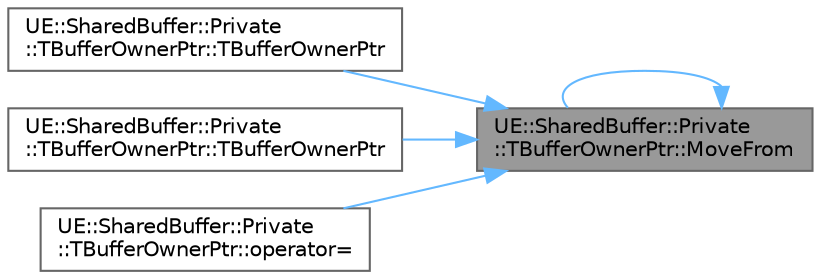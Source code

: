 digraph "UE::SharedBuffer::Private::TBufferOwnerPtr::MoveFrom"
{
 // INTERACTIVE_SVG=YES
 // LATEX_PDF_SIZE
  bgcolor="transparent";
  edge [fontname=Helvetica,fontsize=10,labelfontname=Helvetica,labelfontsize=10];
  node [fontname=Helvetica,fontsize=10,shape=box,height=0.2,width=0.4];
  rankdir="RL";
  Node1 [id="Node000001",label="UE::SharedBuffer::Private\l::TBufferOwnerPtr::MoveFrom",height=0.2,width=0.4,color="gray40", fillcolor="grey60", style="filled", fontcolor="black",tooltip=" "];
  Node1 -> Node2 [id="edge1_Node000001_Node000002",dir="back",color="steelblue1",style="solid",tooltip=" "];
  Node2 [id="Node000002",label="UE::SharedBuffer::Private\l::TBufferOwnerPtr::TBufferOwnerPtr",height=0.2,width=0.4,color="grey40", fillcolor="white", style="filled",URL="$df/d20/classUE_1_1SharedBuffer_1_1Private_1_1TBufferOwnerPtr.html#a5c2fa8742377ee7fd24ba3f4ce438faf",tooltip=" "];
  Node1 -> Node3 [id="edge2_Node000001_Node000003",dir="back",color="steelblue1",style="solid",tooltip=" "];
  Node3 [id="Node000003",label="UE::SharedBuffer::Private\l::TBufferOwnerPtr::TBufferOwnerPtr",height=0.2,width=0.4,color="grey40", fillcolor="white", style="filled",URL="$df/d20/classUE_1_1SharedBuffer_1_1Private_1_1TBufferOwnerPtr.html#a903985f960fe417123017103a7ee03b1",tooltip=" "];
  Node1 -> Node1 [id="edge3_Node000001_Node000001",dir="back",color="steelblue1",style="solid",tooltip=" "];
  Node1 -> Node4 [id="edge4_Node000001_Node000004",dir="back",color="steelblue1",style="solid",tooltip=" "];
  Node4 [id="Node000004",label="UE::SharedBuffer::Private\l::TBufferOwnerPtr::operator=",height=0.2,width=0.4,color="grey40", fillcolor="white", style="filled",URL="$df/d20/classUE_1_1SharedBuffer_1_1Private_1_1TBufferOwnerPtr.html#af12a38b0cb916ea7a9980c12435c63be",tooltip=" "];
}
